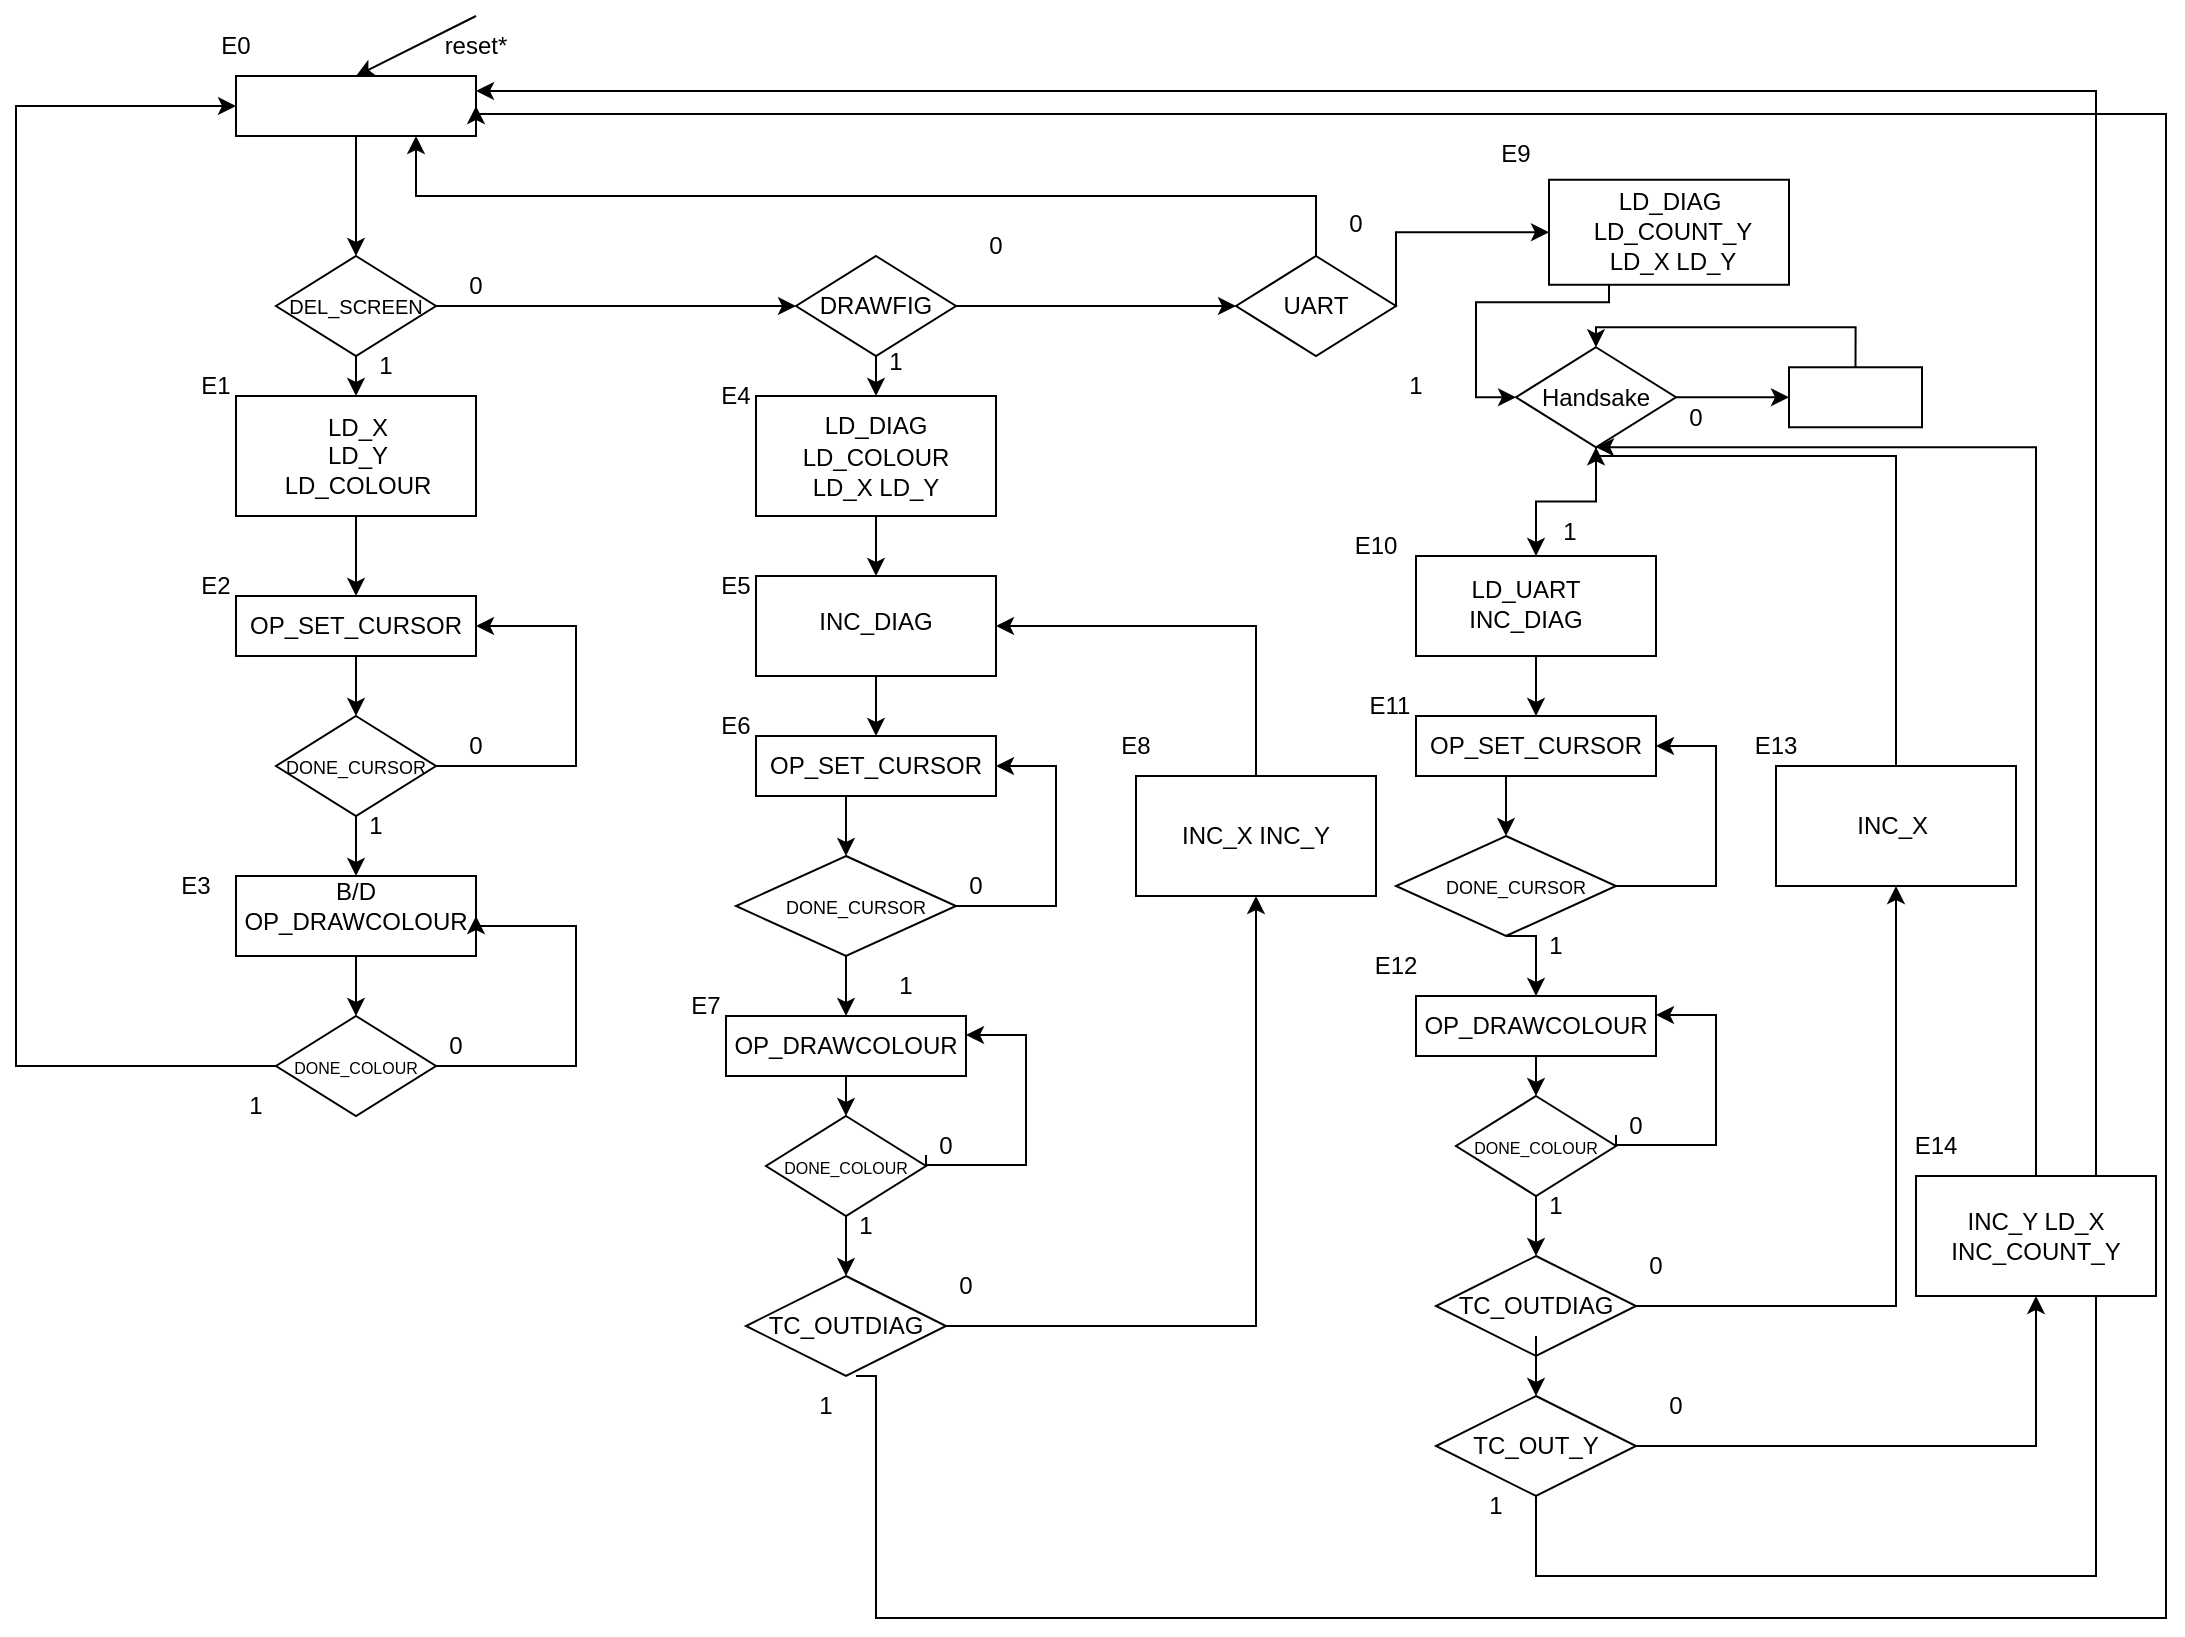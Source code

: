 <mxfile version="22.1.0" type="github">
  <diagram name="Página-1" id="ktos8gUdrFeBo976G_Gd">
    <mxGraphModel dx="1050" dy="542" grid="1" gridSize="10" guides="1" tooltips="1" connect="1" arrows="1" fold="1" page="1" pageScale="1" pageWidth="827" pageHeight="1169" math="0" shadow="0">
      <root>
        <mxCell id="0" />
        <mxCell id="1" parent="0" />
        <mxCell id="_UlSirYJqNhjkGr410jS-20" style="edgeStyle=orthogonalEdgeStyle;rounded=0;orthogonalLoop=1;jettySize=auto;html=1;exitX=0.5;exitY=1;exitDx=0;exitDy=0;entryX=0.5;entryY=0;entryDx=0;entryDy=0;" parent="1" source="_UlSirYJqNhjkGr410jS-1" target="_UlSirYJqNhjkGr410jS-12" edge="1">
          <mxGeometry relative="1" as="geometry" />
        </mxCell>
        <mxCell id="_UlSirYJqNhjkGr410jS-1" value="" style="rounded=0;whiteSpace=wrap;html=1;" parent="1" vertex="1">
          <mxGeometry x="190" y="40" width="120" height="30" as="geometry" />
        </mxCell>
        <mxCell id="_UlSirYJqNhjkGr410jS-23" style="edgeStyle=orthogonalEdgeStyle;rounded=0;orthogonalLoop=1;jettySize=auto;html=1;exitX=0.5;exitY=1;exitDx=0;exitDy=0;" parent="1" source="_UlSirYJqNhjkGr410jS-2" target="_UlSirYJqNhjkGr410jS-5" edge="1">
          <mxGeometry relative="1" as="geometry" />
        </mxCell>
        <mxCell id="_UlSirYJqNhjkGr410jS-2" value="" style="rounded=0;whiteSpace=wrap;html=1;" parent="1" vertex="1">
          <mxGeometry x="190" y="200" width="120" height="60" as="geometry" />
        </mxCell>
        <mxCell id="_UlSirYJqNhjkGr410jS-33" style="edgeStyle=orthogonalEdgeStyle;rounded=0;orthogonalLoop=1;jettySize=auto;html=1;exitX=0.5;exitY=1;exitDx=0;exitDy=0;entryX=0.5;entryY=0;entryDx=0;entryDy=0;" parent="1" source="_UlSirYJqNhjkGr410jS-3" target="_UlSirYJqNhjkGr410jS-4" edge="1">
          <mxGeometry relative="1" as="geometry" />
        </mxCell>
        <mxCell id="_UlSirYJqNhjkGr410jS-3" value="" style="rounded=0;whiteSpace=wrap;html=1;" parent="1" vertex="1">
          <mxGeometry x="450" y="200" width="120" height="60" as="geometry" />
        </mxCell>
        <mxCell id="_UlSirYJqNhjkGr410jS-34" style="edgeStyle=orthogonalEdgeStyle;rounded=0;orthogonalLoop=1;jettySize=auto;html=1;exitX=0.5;exitY=1;exitDx=0;exitDy=0;entryX=0.5;entryY=0;entryDx=0;entryDy=0;" parent="1" source="_UlSirYJqNhjkGr410jS-4" target="_UlSirYJqNhjkGr410jS-6" edge="1">
          <mxGeometry relative="1" as="geometry" />
        </mxCell>
        <mxCell id="_UlSirYJqNhjkGr410jS-4" value="" style="rounded=0;whiteSpace=wrap;html=1;" parent="1" vertex="1">
          <mxGeometry x="450" y="290" width="120" height="50" as="geometry" />
        </mxCell>
        <mxCell id="_UlSirYJqNhjkGr410jS-24" style="edgeStyle=orthogonalEdgeStyle;rounded=0;orthogonalLoop=1;jettySize=auto;html=1;exitX=0.5;exitY=1;exitDx=0;exitDy=0;entryX=0.5;entryY=0;entryDx=0;entryDy=0;" parent="1" source="_UlSirYJqNhjkGr410jS-5" target="_UlSirYJqNhjkGr410jS-15" edge="1">
          <mxGeometry relative="1" as="geometry" />
        </mxCell>
        <mxCell id="_UlSirYJqNhjkGr410jS-5" value="" style="rounded=0;whiteSpace=wrap;html=1;" parent="1" vertex="1">
          <mxGeometry x="190" y="300" width="120" height="30" as="geometry" />
        </mxCell>
        <mxCell id="_UlSirYJqNhjkGr410jS-35" style="edgeStyle=orthogonalEdgeStyle;rounded=0;orthogonalLoop=1;jettySize=auto;html=1;exitX=0.5;exitY=1;exitDx=0;exitDy=0;entryX=0.5;entryY=0;entryDx=0;entryDy=0;" parent="1" source="_UlSirYJqNhjkGr410jS-6" target="_UlSirYJqNhjkGr410jS-14" edge="1">
          <mxGeometry relative="1" as="geometry" />
        </mxCell>
        <mxCell id="_UlSirYJqNhjkGr410jS-6" value="" style="rounded=0;whiteSpace=wrap;html=1;" parent="1" vertex="1">
          <mxGeometry x="450" y="370" width="120" height="30" as="geometry" />
        </mxCell>
        <mxCell id="_UlSirYJqNhjkGr410jS-27" style="edgeStyle=orthogonalEdgeStyle;rounded=0;orthogonalLoop=1;jettySize=auto;html=1;exitX=0.5;exitY=1;exitDx=0;exitDy=0;entryX=0.5;entryY=0;entryDx=0;entryDy=0;" parent="1" source="_UlSirYJqNhjkGr410jS-9" target="_UlSirYJqNhjkGr410jS-16" edge="1">
          <mxGeometry relative="1" as="geometry" />
        </mxCell>
        <mxCell id="_UlSirYJqNhjkGr410jS-9" value="" style="rounded=0;whiteSpace=wrap;html=1;" parent="1" vertex="1">
          <mxGeometry x="190" y="440" width="120" height="40" as="geometry" />
        </mxCell>
        <mxCell id="_UlSirYJqNhjkGr410jS-38" style="edgeStyle=orthogonalEdgeStyle;rounded=0;orthogonalLoop=1;jettySize=auto;html=1;exitX=0.5;exitY=1;exitDx=0;exitDy=0;entryX=0.5;entryY=0;entryDx=0;entryDy=0;" parent="1" source="_UlSirYJqNhjkGr410jS-10" target="_UlSirYJqNhjkGr410jS-17" edge="1">
          <mxGeometry relative="1" as="geometry" />
        </mxCell>
        <mxCell id="_UlSirYJqNhjkGr410jS-10" value="" style="rounded=0;whiteSpace=wrap;html=1;" parent="1" vertex="1">
          <mxGeometry x="435" y="510" width="120" height="30" as="geometry" />
        </mxCell>
        <mxCell id="_UlSirYJqNhjkGr410jS-21" style="edgeStyle=orthogonalEdgeStyle;rounded=0;orthogonalLoop=1;jettySize=auto;html=1;exitX=1;exitY=0.5;exitDx=0;exitDy=0;entryX=0;entryY=0.5;entryDx=0;entryDy=0;" parent="1" source="_UlSirYJqNhjkGr410jS-12" target="_UlSirYJqNhjkGr410jS-13" edge="1">
          <mxGeometry relative="1" as="geometry" />
        </mxCell>
        <mxCell id="_UlSirYJqNhjkGr410jS-22" style="edgeStyle=orthogonalEdgeStyle;rounded=0;orthogonalLoop=1;jettySize=auto;html=1;exitX=0.5;exitY=1;exitDx=0;exitDy=0;entryX=0.5;entryY=0;entryDx=0;entryDy=0;" parent="1" source="_UlSirYJqNhjkGr410jS-12" target="_UlSirYJqNhjkGr410jS-2" edge="1">
          <mxGeometry relative="1" as="geometry" />
        </mxCell>
        <mxCell id="_UlSirYJqNhjkGr410jS-12" value="" style="rhombus;whiteSpace=wrap;html=1;" parent="1" vertex="1">
          <mxGeometry x="210" y="130" width="80" height="50" as="geometry" />
        </mxCell>
        <mxCell id="_UlSirYJqNhjkGr410jS-32" style="edgeStyle=orthogonalEdgeStyle;rounded=0;orthogonalLoop=1;jettySize=auto;html=1;exitX=0.5;exitY=1;exitDx=0;exitDy=0;entryX=0.5;entryY=0;entryDx=0;entryDy=0;" parent="1" source="_UlSirYJqNhjkGr410jS-13" target="_UlSirYJqNhjkGr410jS-3" edge="1">
          <mxGeometry relative="1" as="geometry" />
        </mxCell>
        <mxCell id="O_03wr08w8RwUqYAejeh-3" style="edgeStyle=orthogonalEdgeStyle;rounded=0;orthogonalLoop=1;jettySize=auto;html=1;exitX=1;exitY=0.5;exitDx=0;exitDy=0;entryX=0;entryY=0.5;entryDx=0;entryDy=0;" edge="1" parent="1" source="_UlSirYJqNhjkGr410jS-13" target="O_03wr08w8RwUqYAejeh-1">
          <mxGeometry relative="1" as="geometry" />
        </mxCell>
        <mxCell id="_UlSirYJqNhjkGr410jS-13" value="" style="rhombus;whiteSpace=wrap;html=1;" parent="1" vertex="1">
          <mxGeometry x="470" y="130" width="80" height="50" as="geometry" />
        </mxCell>
        <mxCell id="_UlSirYJqNhjkGr410jS-36" style="edgeStyle=orthogonalEdgeStyle;rounded=0;orthogonalLoop=1;jettySize=auto;html=1;exitX=0.5;exitY=1;exitDx=0;exitDy=0;entryX=0.5;entryY=0;entryDx=0;entryDy=0;" parent="1" source="_UlSirYJqNhjkGr410jS-14" edge="1" target="VZeQ5cAMjkbsc3CMu69g-6">
          <mxGeometry relative="1" as="geometry">
            <mxPoint x="510" y="510" as="targetPoint" />
            <Array as="points">
              <mxPoint x="495" y="500" />
              <mxPoint x="495" y="500" />
            </Array>
          </mxGeometry>
        </mxCell>
        <mxCell id="_UlSirYJqNhjkGr410jS-41" style="edgeStyle=orthogonalEdgeStyle;rounded=0;orthogonalLoop=1;jettySize=auto;html=1;exitX=1;exitY=0.5;exitDx=0;exitDy=0;entryX=1;entryY=0.5;entryDx=0;entryDy=0;" parent="1" source="_UlSirYJqNhjkGr410jS-14" target="_UlSirYJqNhjkGr410jS-6" edge="1">
          <mxGeometry relative="1" as="geometry">
            <Array as="points">
              <mxPoint x="600" y="455" />
              <mxPoint x="600" y="385" />
            </Array>
          </mxGeometry>
        </mxCell>
        <mxCell id="_UlSirYJqNhjkGr410jS-14" value="" style="rhombus;whiteSpace=wrap;html=1;" parent="1" vertex="1">
          <mxGeometry x="440" y="430" width="110" height="50" as="geometry" />
        </mxCell>
        <mxCell id="_UlSirYJqNhjkGr410jS-25" style="edgeStyle=orthogonalEdgeStyle;rounded=0;orthogonalLoop=1;jettySize=auto;html=1;exitX=0.5;exitY=1;exitDx=0;exitDy=0;entryX=0.5;entryY=0;entryDx=0;entryDy=0;" parent="1" source="_UlSirYJqNhjkGr410jS-15" edge="1">
          <mxGeometry relative="1" as="geometry">
            <mxPoint x="250" y="440" as="targetPoint" />
          </mxGeometry>
        </mxCell>
        <mxCell id="_UlSirYJqNhjkGr410jS-30" style="edgeStyle=orthogonalEdgeStyle;rounded=0;orthogonalLoop=1;jettySize=auto;html=1;exitX=1;exitY=0.5;exitDx=0;exitDy=0;entryX=1;entryY=0.5;entryDx=0;entryDy=0;" parent="1" source="_UlSirYJqNhjkGr410jS-15" target="_UlSirYJqNhjkGr410jS-5" edge="1">
          <mxGeometry relative="1" as="geometry">
            <Array as="points">
              <mxPoint x="360" y="385" />
              <mxPoint x="360" y="315" />
            </Array>
          </mxGeometry>
        </mxCell>
        <mxCell id="_UlSirYJqNhjkGr410jS-15" value="" style="rhombus;whiteSpace=wrap;html=1;" parent="1" vertex="1">
          <mxGeometry x="210" y="360" width="80" height="50" as="geometry" />
        </mxCell>
        <mxCell id="_UlSirYJqNhjkGr410jS-28" style="edgeStyle=orthogonalEdgeStyle;rounded=0;orthogonalLoop=1;jettySize=auto;html=1;exitX=1;exitY=0.5;exitDx=0;exitDy=0;entryX=1;entryY=0.5;entryDx=0;entryDy=0;" parent="1" source="_UlSirYJqNhjkGr410jS-16" target="_UlSirYJqNhjkGr410jS-9" edge="1">
          <mxGeometry relative="1" as="geometry">
            <mxPoint x="350" y="470" as="targetPoint" />
            <Array as="points">
              <mxPoint x="360" y="535" />
              <mxPoint x="360" y="465" />
            </Array>
          </mxGeometry>
        </mxCell>
        <mxCell id="_UlSirYJqNhjkGr410jS-29" style="edgeStyle=orthogonalEdgeStyle;rounded=0;orthogonalLoop=1;jettySize=auto;html=1;exitX=0;exitY=0.5;exitDx=0;exitDy=0;entryX=0;entryY=0.5;entryDx=0;entryDy=0;" parent="1" source="_UlSirYJqNhjkGr410jS-16" target="_UlSirYJqNhjkGr410jS-1" edge="1">
          <mxGeometry relative="1" as="geometry">
            <mxPoint x="120" y="220" as="targetPoint" />
            <Array as="points">
              <mxPoint x="80" y="535" />
              <mxPoint x="80" y="55" />
            </Array>
          </mxGeometry>
        </mxCell>
        <mxCell id="_UlSirYJqNhjkGr410jS-16" value="" style="rhombus;whiteSpace=wrap;html=1;" parent="1" vertex="1">
          <mxGeometry x="210" y="510" width="80" height="50" as="geometry" />
        </mxCell>
        <mxCell id="_UlSirYJqNhjkGr410jS-39" style="edgeStyle=orthogonalEdgeStyle;rounded=0;orthogonalLoop=1;jettySize=auto;html=1;exitX=0.5;exitY=1;exitDx=0;exitDy=0;entryX=0.5;entryY=0;entryDx=0;entryDy=0;" parent="1" source="_UlSirYJqNhjkGr410jS-17" target="_UlSirYJqNhjkGr410jS-18" edge="1">
          <mxGeometry relative="1" as="geometry" />
        </mxCell>
        <mxCell id="_UlSirYJqNhjkGr410jS-40" style="edgeStyle=orthogonalEdgeStyle;rounded=0;orthogonalLoop=1;jettySize=auto;html=1;exitX=1;exitY=0.5;exitDx=0;exitDy=0;entryX=1;entryY=0.5;entryDx=0;entryDy=0;" parent="1" edge="1">
          <mxGeometry relative="1" as="geometry">
            <Array as="points">
              <mxPoint x="535" y="584.5" />
              <mxPoint x="585" y="584.5" />
              <mxPoint x="585" y="519.5" />
            </Array>
            <mxPoint x="535" y="579.5" as="sourcePoint" />
            <mxPoint x="555" y="519.5" as="targetPoint" />
          </mxGeometry>
        </mxCell>
        <mxCell id="_UlSirYJqNhjkGr410jS-17" value="" style="rhombus;whiteSpace=wrap;html=1;" parent="1" vertex="1">
          <mxGeometry x="455" y="560" width="80" height="50" as="geometry" />
        </mxCell>
        <mxCell id="_UlSirYJqNhjkGr410jS-44" style="edgeStyle=orthogonalEdgeStyle;rounded=0;orthogonalLoop=1;jettySize=auto;html=1;exitX=0.75;exitY=0;exitDx=0;exitDy=0;entryX=1;entryY=0.5;entryDx=0;entryDy=0;" parent="1" source="_UlSirYJqNhjkGr410jS-76" target="_UlSirYJqNhjkGr410jS-1" edge="1">
          <mxGeometry relative="1" as="geometry">
            <mxPoint x="410" y="58.75" as="targetPoint" />
            <Array as="points">
              <mxPoint x="510" y="690" />
              <mxPoint x="510" y="811" />
              <mxPoint x="1155" y="811" />
              <mxPoint x="1155" y="59" />
              <mxPoint x="310" y="59" />
            </Array>
            <mxPoint x="610" y="701.25" as="sourcePoint" />
          </mxGeometry>
        </mxCell>
        <mxCell id="O_03wr08w8RwUqYAejeh-7" value="" style="edgeStyle=orthogonalEdgeStyle;rounded=0;orthogonalLoop=1;jettySize=auto;html=1;" edge="1" parent="1" source="_UlSirYJqNhjkGr410jS-18" target="O_03wr08w8RwUqYAejeh-6">
          <mxGeometry relative="1" as="geometry" />
        </mxCell>
        <mxCell id="_UlSirYJqNhjkGr410jS-18" value="" style="rhombus;whiteSpace=wrap;html=1;" parent="1" vertex="1">
          <mxGeometry x="445" y="640" width="100" height="50" as="geometry" />
        </mxCell>
        <mxCell id="_UlSirYJqNhjkGr410jS-45" value="E0" style="text;html=1;strokeColor=none;fillColor=none;align=center;verticalAlign=middle;whiteSpace=wrap;rounded=0;" parent="1" vertex="1">
          <mxGeometry x="160" y="10" width="60" height="30" as="geometry" />
        </mxCell>
        <mxCell id="_UlSirYJqNhjkGr410jS-46" value="E1" style="text;html=1;strokeColor=none;fillColor=none;align=center;verticalAlign=middle;whiteSpace=wrap;rounded=0;" parent="1" vertex="1">
          <mxGeometry x="150" y="180" width="60" height="30" as="geometry" />
        </mxCell>
        <mxCell id="_UlSirYJqNhjkGr410jS-47" value="E2" style="text;html=1;strokeColor=none;fillColor=none;align=center;verticalAlign=middle;whiteSpace=wrap;rounded=0;" parent="1" vertex="1">
          <mxGeometry x="150" y="280" width="60" height="30" as="geometry" />
        </mxCell>
        <mxCell id="_UlSirYJqNhjkGr410jS-48" value="E3" style="text;html=1;strokeColor=none;fillColor=none;align=center;verticalAlign=middle;whiteSpace=wrap;rounded=0;" parent="1" vertex="1">
          <mxGeometry x="140" y="430" width="60" height="30" as="geometry" />
        </mxCell>
        <mxCell id="_UlSirYJqNhjkGr410jS-49" value="E4" style="text;html=1;strokeColor=none;fillColor=none;align=center;verticalAlign=middle;whiteSpace=wrap;rounded=0;" parent="1" vertex="1">
          <mxGeometry x="410" y="185" width="60" height="30" as="geometry" />
        </mxCell>
        <mxCell id="_UlSirYJqNhjkGr410jS-50" value="E5" style="text;html=1;strokeColor=none;fillColor=none;align=center;verticalAlign=middle;whiteSpace=wrap;rounded=0;" parent="1" vertex="1">
          <mxGeometry x="410" y="280" width="60" height="30" as="geometry" />
        </mxCell>
        <mxCell id="_UlSirYJqNhjkGr410jS-51" value="E6" style="text;html=1;strokeColor=none;fillColor=none;align=center;verticalAlign=middle;whiteSpace=wrap;rounded=0;" parent="1" vertex="1">
          <mxGeometry x="410" y="350" width="60" height="30" as="geometry" />
        </mxCell>
        <mxCell id="_UlSirYJqNhjkGr410jS-56" value="&lt;font style=&quot;font-size: 10px;&quot;&gt;DEL_SCREEN&lt;/font&gt;" style="text;html=1;strokeColor=none;fillColor=none;align=center;verticalAlign=middle;whiteSpace=wrap;rounded=0;" parent="1" vertex="1">
          <mxGeometry x="205" y="130" width="90" height="50" as="geometry" />
        </mxCell>
        <mxCell id="_UlSirYJqNhjkGr410jS-57" value="DRAWFIG" style="text;html=1;strokeColor=none;fillColor=none;align=center;verticalAlign=middle;whiteSpace=wrap;rounded=0;" parent="1" vertex="1">
          <mxGeometry x="480" y="140" width="60" height="30" as="geometry" />
        </mxCell>
        <mxCell id="_UlSirYJqNhjkGr410jS-58" value="LD_X&lt;br&gt;LD_Y&lt;br&gt;LD_COLOUR" style="text;html=1;strokeColor=none;fillColor=none;align=center;verticalAlign=middle;whiteSpace=wrap;rounded=0;" parent="1" vertex="1">
          <mxGeometry x="221" y="215" width="60" height="30" as="geometry" />
        </mxCell>
        <mxCell id="_UlSirYJqNhjkGr410jS-59" value="LD_DIAG" style="text;html=1;strokeColor=none;fillColor=none;align=center;verticalAlign=middle;whiteSpace=wrap;rounded=0;" parent="1" vertex="1">
          <mxGeometry x="480" y="207.5" width="60" height="15" as="geometry" />
        </mxCell>
        <mxCell id="_UlSirYJqNhjkGr410jS-60" value="&lt;br&gt;INC_DIAG" style="text;html=1;strokeColor=none;fillColor=none;align=center;verticalAlign=middle;whiteSpace=wrap;rounded=0;" parent="1" vertex="1">
          <mxGeometry x="480" y="290" width="60" height="30" as="geometry" />
        </mxCell>
        <mxCell id="_UlSirYJqNhjkGr410jS-61" value="&lt;font style=&quot;font-size: 9px;&quot;&gt;DONE_CURSOR&lt;/font&gt;" style="text;html=1;strokeColor=none;fillColor=none;align=center;verticalAlign=middle;whiteSpace=wrap;rounded=0;" parent="1" vertex="1">
          <mxGeometry x="220" y="370" width="60" height="30" as="geometry" />
        </mxCell>
        <mxCell id="_UlSirYJqNhjkGr410jS-62" value="&lt;font style=&quot;font-size: 9px;&quot;&gt;DONE_CURSOR&lt;/font&gt;" style="text;html=1;strokeColor=none;fillColor=none;align=center;verticalAlign=middle;whiteSpace=wrap;rounded=0;" parent="1" vertex="1">
          <mxGeometry x="470" y="440" width="60" height="30" as="geometry" />
        </mxCell>
        <mxCell id="_UlSirYJqNhjkGr410jS-63" value="B/D&lt;br&gt;OP_DRAWCOLOUR" style="text;html=1;strokeColor=none;fillColor=none;align=center;verticalAlign=middle;whiteSpace=wrap;rounded=0;" parent="1" vertex="1">
          <mxGeometry x="220" y="440" width="60" height="30" as="geometry" />
        </mxCell>
        <mxCell id="_UlSirYJqNhjkGr410jS-64" value="LD_COLOUR&lt;br&gt;&lt;div&gt;LD_X&amp;nbsp;&lt;span style=&quot;background-color: initial;&quot;&gt;LD_Y&lt;/span&gt;&lt;/div&gt;" style="text;html=1;strokeColor=none;fillColor=none;align=center;verticalAlign=middle;whiteSpace=wrap;rounded=0;" parent="1" vertex="1">
          <mxGeometry x="480" y="222.5" width="60" height="30" as="geometry" />
        </mxCell>
        <mxCell id="_UlSirYJqNhjkGr410jS-66" value="&lt;font style=&quot;font-size: 8px;&quot;&gt;DONE_COLOUR&lt;/font&gt;" style="text;html=1;strokeColor=none;fillColor=none;align=center;verticalAlign=middle;whiteSpace=wrap;rounded=0;" parent="1" vertex="1">
          <mxGeometry x="220" y="520" width="60" height="30" as="geometry" />
        </mxCell>
        <mxCell id="_UlSirYJqNhjkGr410jS-67" value="&lt;font style=&quot;font-size: 8px;&quot;&gt;DONE_COLOUR&lt;/font&gt;" style="text;html=1;strokeColor=none;fillColor=none;align=center;verticalAlign=middle;whiteSpace=wrap;rounded=0;" parent="1" vertex="1">
          <mxGeometry x="465" y="570" width="60" height="30" as="geometry" />
        </mxCell>
        <mxCell id="_UlSirYJqNhjkGr410jS-68" value="TC_OUTDIAG" style="text;html=1;strokeColor=none;fillColor=none;align=center;verticalAlign=middle;whiteSpace=wrap;rounded=0;" parent="1" vertex="1">
          <mxGeometry x="465" y="650" width="60" height="30" as="geometry" />
        </mxCell>
        <mxCell id="_UlSirYJqNhjkGr410jS-69" value="0" style="text;html=1;strokeColor=none;fillColor=none;align=center;verticalAlign=middle;whiteSpace=wrap;rounded=0;" parent="1" vertex="1">
          <mxGeometry x="280" y="130" width="60" height="30" as="geometry" />
        </mxCell>
        <mxCell id="_UlSirYJqNhjkGr410jS-70" value="0" style="text;html=1;strokeColor=none;fillColor=none;align=center;verticalAlign=middle;whiteSpace=wrap;rounded=0;" parent="1" vertex="1">
          <mxGeometry x="540" y="110" width="60" height="30" as="geometry" />
        </mxCell>
        <mxCell id="_UlSirYJqNhjkGr410jS-71" value="0" style="text;html=1;strokeColor=none;fillColor=none;align=center;verticalAlign=middle;whiteSpace=wrap;rounded=0;" parent="1" vertex="1">
          <mxGeometry x="280" y="360" width="60" height="30" as="geometry" />
        </mxCell>
        <mxCell id="_UlSirYJqNhjkGr410jS-72" value="0" style="text;html=1;strokeColor=none;fillColor=none;align=center;verticalAlign=middle;whiteSpace=wrap;rounded=0;" parent="1" vertex="1">
          <mxGeometry x="530" y="430" width="60" height="30" as="geometry" />
        </mxCell>
        <mxCell id="_UlSirYJqNhjkGr410jS-73" value="0" style="text;html=1;strokeColor=none;fillColor=none;align=center;verticalAlign=middle;whiteSpace=wrap;rounded=0;" parent="1" vertex="1">
          <mxGeometry x="270" y="510" width="60" height="30" as="geometry" />
        </mxCell>
        <mxCell id="_UlSirYJqNhjkGr410jS-74" value="0" style="text;html=1;strokeColor=none;fillColor=none;align=center;verticalAlign=middle;whiteSpace=wrap;rounded=0;" parent="1" vertex="1">
          <mxGeometry x="515" y="560" width="60" height="30" as="geometry" />
        </mxCell>
        <mxCell id="_UlSirYJqNhjkGr410jS-75" value="0" style="text;html=1;strokeColor=none;fillColor=none;align=center;verticalAlign=middle;whiteSpace=wrap;rounded=0;" parent="1" vertex="1">
          <mxGeometry x="525" y="630" width="60" height="30" as="geometry" />
        </mxCell>
        <mxCell id="_UlSirYJqNhjkGr410jS-76" value="1" style="text;html=1;strokeColor=none;fillColor=none;align=center;verticalAlign=middle;whiteSpace=wrap;rounded=0;" parent="1" vertex="1">
          <mxGeometry x="455" y="690" width="60" height="30" as="geometry" />
        </mxCell>
        <mxCell id="_UlSirYJqNhjkGr410jS-77" value="1" style="text;html=1;strokeColor=none;fillColor=none;align=center;verticalAlign=middle;whiteSpace=wrap;rounded=0;" parent="1" vertex="1">
          <mxGeometry x="475" y="600" width="60" height="30" as="geometry" />
        </mxCell>
        <mxCell id="_UlSirYJqNhjkGr410jS-78" value="1" style="text;html=1;strokeColor=none;fillColor=none;align=center;verticalAlign=middle;whiteSpace=wrap;rounded=0;" parent="1" vertex="1">
          <mxGeometry x="495" y="480" width="60" height="30" as="geometry" />
        </mxCell>
        <mxCell id="_UlSirYJqNhjkGr410jS-79" value="1" style="text;html=1;strokeColor=none;fillColor=none;align=center;verticalAlign=middle;whiteSpace=wrap;rounded=0;" parent="1" vertex="1">
          <mxGeometry x="170" y="540" width="60" height="30" as="geometry" />
        </mxCell>
        <mxCell id="_UlSirYJqNhjkGr410jS-80" value="1" style="text;html=1;strokeColor=none;fillColor=none;align=center;verticalAlign=middle;whiteSpace=wrap;rounded=0;" parent="1" vertex="1">
          <mxGeometry x="230" y="400" width="60" height="30" as="geometry" />
        </mxCell>
        <mxCell id="_UlSirYJqNhjkGr410jS-81" value="1" style="text;html=1;strokeColor=none;fillColor=none;align=center;verticalAlign=middle;whiteSpace=wrap;rounded=0;" parent="1" vertex="1">
          <mxGeometry x="235" y="170" width="60" height="30" as="geometry" />
        </mxCell>
        <mxCell id="_UlSirYJqNhjkGr410jS-82" value="1" style="text;html=1;strokeColor=none;fillColor=none;align=center;verticalAlign=middle;whiteSpace=wrap;rounded=0;" parent="1" vertex="1">
          <mxGeometry x="490" y="167.5" width="60" height="30" as="geometry" />
        </mxCell>
        <mxCell id="VZeQ5cAMjkbsc3CMu69g-1" value="" style="endArrow=classic;html=1;rounded=0;entryX=0.5;entryY=0;entryDx=0;entryDy=0;" parent="1" target="_UlSirYJqNhjkGr410jS-1" edge="1">
          <mxGeometry width="50" height="50" relative="1" as="geometry">
            <mxPoint x="310" y="10" as="sourcePoint" />
            <mxPoint x="440" y="90" as="targetPoint" />
          </mxGeometry>
        </mxCell>
        <mxCell id="VZeQ5cAMjkbsc3CMu69g-2" value="reset*" style="text;html=1;strokeColor=none;fillColor=none;align=center;verticalAlign=middle;whiteSpace=wrap;rounded=0;" parent="1" vertex="1">
          <mxGeometry x="280" y="10" width="60" height="30" as="geometry" />
        </mxCell>
        <mxCell id="VZeQ5cAMjkbsc3CMu69g-3" value="OP_SET_CURSOR" style="text;html=1;strokeColor=none;fillColor=none;align=center;verticalAlign=middle;whiteSpace=wrap;rounded=0;" parent="1" vertex="1">
          <mxGeometry x="220" y="300" width="60" height="30" as="geometry" />
        </mxCell>
        <mxCell id="VZeQ5cAMjkbsc3CMu69g-4" value="OP_SET_CURSOR" style="text;html=1;strokeColor=none;fillColor=none;align=center;verticalAlign=middle;whiteSpace=wrap;rounded=0;" parent="1" vertex="1">
          <mxGeometry x="480" y="370" width="60" height="30" as="geometry" />
        </mxCell>
        <mxCell id="VZeQ5cAMjkbsc3CMu69g-6" value="OP_DRAWCOLOUR" style="text;html=1;strokeColor=none;fillColor=none;align=center;verticalAlign=middle;whiteSpace=wrap;rounded=0;" parent="1" vertex="1">
          <mxGeometry x="465" y="510" width="60" height="30" as="geometry" />
        </mxCell>
        <mxCell id="O_03wr08w8RwUqYAejeh-64" style="edgeStyle=orthogonalEdgeStyle;rounded=0;orthogonalLoop=1;jettySize=auto;html=1;exitX=0.5;exitY=0;exitDx=0;exitDy=0;entryX=0.75;entryY=1;entryDx=0;entryDy=0;" edge="1" parent="1" source="O_03wr08w8RwUqYAejeh-1" target="_UlSirYJqNhjkGr410jS-1">
          <mxGeometry relative="1" as="geometry" />
        </mxCell>
        <mxCell id="O_03wr08w8RwUqYAejeh-81" style="edgeStyle=orthogonalEdgeStyle;rounded=0;orthogonalLoop=1;jettySize=auto;html=1;exitX=1;exitY=0.5;exitDx=0;exitDy=0;entryX=0;entryY=0.5;entryDx=0;entryDy=0;" edge="1" parent="1" source="O_03wr08w8RwUqYAejeh-1" target="O_03wr08w8RwUqYAejeh-4">
          <mxGeometry relative="1" as="geometry">
            <Array as="points">
              <mxPoint x="770" y="118" />
            </Array>
          </mxGeometry>
        </mxCell>
        <mxCell id="O_03wr08w8RwUqYAejeh-1" value="" style="rhombus;whiteSpace=wrap;html=1;" vertex="1" parent="1">
          <mxGeometry x="690" y="130" width="80" height="50" as="geometry" />
        </mxCell>
        <mxCell id="O_03wr08w8RwUqYAejeh-2" value="UART" style="text;html=1;strokeColor=none;fillColor=none;align=center;verticalAlign=middle;whiteSpace=wrap;rounded=0;" vertex="1" parent="1">
          <mxGeometry x="700" y="140" width="60" height="30" as="geometry" />
        </mxCell>
        <mxCell id="O_03wr08w8RwUqYAejeh-77" style="edgeStyle=orthogonalEdgeStyle;rounded=0;orthogonalLoop=1;jettySize=auto;html=1;exitX=0.25;exitY=1;exitDx=0;exitDy=0;entryX=0;entryY=0.5;entryDx=0;entryDy=0;" edge="1" parent="1" source="O_03wr08w8RwUqYAejeh-4" target="O_03wr08w8RwUqYAejeh-58">
          <mxGeometry relative="1" as="geometry">
            <Array as="points">
              <mxPoint x="877" y="153.13" />
              <mxPoint x="810" y="153.13" />
              <mxPoint x="810" y="201.13" />
            </Array>
          </mxGeometry>
        </mxCell>
        <mxCell id="O_03wr08w8RwUqYAejeh-4" value="" style="rounded=0;whiteSpace=wrap;html=1;" vertex="1" parent="1">
          <mxGeometry x="846.5" y="91.88" width="120" height="52.5" as="geometry" />
        </mxCell>
        <mxCell id="O_03wr08w8RwUqYAejeh-8" style="edgeStyle=orthogonalEdgeStyle;rounded=0;orthogonalLoop=1;jettySize=auto;html=1;exitX=0.5;exitY=0;exitDx=0;exitDy=0;entryX=1;entryY=0.5;entryDx=0;entryDy=0;" edge="1" parent="1" source="O_03wr08w8RwUqYAejeh-6" target="_UlSirYJqNhjkGr410jS-4">
          <mxGeometry relative="1" as="geometry" />
        </mxCell>
        <mxCell id="O_03wr08w8RwUqYAejeh-6" value="INC_X INC_Y" style="whiteSpace=wrap;html=1;" vertex="1" parent="1">
          <mxGeometry x="640" y="390" width="120" height="60" as="geometry" />
        </mxCell>
        <mxCell id="O_03wr08w8RwUqYAejeh-10" value="LD_DIAG" style="text;html=1;strokeColor=none;fillColor=none;align=center;verticalAlign=middle;whiteSpace=wrap;rounded=0;" vertex="1" parent="1">
          <mxGeometry x="876.5" y="95" width="60" height="15" as="geometry" />
        </mxCell>
        <mxCell id="O_03wr08w8RwUqYAejeh-11" value="&lt;br&gt;LD_COUNT_Y&lt;br&gt;&lt;div&gt;LD_X&amp;nbsp;&lt;span style=&quot;background-color: initial;&quot;&gt;LD_Y&lt;/span&gt;&lt;/div&gt;" style="text;html=1;strokeColor=none;fillColor=none;align=center;verticalAlign=middle;whiteSpace=wrap;rounded=0;" vertex="1" parent="1">
          <mxGeometry x="876.5" y="103.13" width="63" height="30" as="geometry" />
        </mxCell>
        <mxCell id="O_03wr08w8RwUqYAejeh-12" style="edgeStyle=orthogonalEdgeStyle;rounded=0;orthogonalLoop=1;jettySize=auto;html=1;exitX=0.5;exitY=1;exitDx=0;exitDy=0;entryX=0.5;entryY=0;entryDx=0;entryDy=0;" edge="1" parent="1" source="O_03wr08w8RwUqYAejeh-13" target="O_03wr08w8RwUqYAejeh-15">
          <mxGeometry relative="1" as="geometry" />
        </mxCell>
        <mxCell id="O_03wr08w8RwUqYAejeh-13" value="" style="rounded=0;whiteSpace=wrap;html=1;" vertex="1" parent="1">
          <mxGeometry x="780" y="280" width="120" height="50" as="geometry" />
        </mxCell>
        <mxCell id="O_03wr08w8RwUqYAejeh-14" style="edgeStyle=orthogonalEdgeStyle;rounded=0;orthogonalLoop=1;jettySize=auto;html=1;exitX=0.5;exitY=1;exitDx=0;exitDy=0;entryX=0.5;entryY=0;entryDx=0;entryDy=0;" edge="1" parent="1" source="O_03wr08w8RwUqYAejeh-15" target="O_03wr08w8RwUqYAejeh-20">
          <mxGeometry relative="1" as="geometry" />
        </mxCell>
        <mxCell id="O_03wr08w8RwUqYAejeh-15" value="" style="rounded=0;whiteSpace=wrap;html=1;" vertex="1" parent="1">
          <mxGeometry x="780" y="360" width="120" height="30" as="geometry" />
        </mxCell>
        <mxCell id="O_03wr08w8RwUqYAejeh-16" style="edgeStyle=orthogonalEdgeStyle;rounded=0;orthogonalLoop=1;jettySize=auto;html=1;exitX=0.5;exitY=1;exitDx=0;exitDy=0;entryX=0.5;entryY=0;entryDx=0;entryDy=0;" edge="1" parent="1" source="O_03wr08w8RwUqYAejeh-17" target="O_03wr08w8RwUqYAejeh-23">
          <mxGeometry relative="1" as="geometry" />
        </mxCell>
        <mxCell id="O_03wr08w8RwUqYAejeh-17" value="" style="rounded=0;whiteSpace=wrap;html=1;" vertex="1" parent="1">
          <mxGeometry x="780" y="500" width="120" height="30" as="geometry" />
        </mxCell>
        <mxCell id="O_03wr08w8RwUqYAejeh-18" style="edgeStyle=orthogonalEdgeStyle;rounded=0;orthogonalLoop=1;jettySize=auto;html=1;exitX=0.5;exitY=1;exitDx=0;exitDy=0;entryX=0.5;entryY=0;entryDx=0;entryDy=0;" edge="1" parent="1" source="O_03wr08w8RwUqYAejeh-20">
          <mxGeometry relative="1" as="geometry">
            <mxPoint x="840" y="500" as="targetPoint" />
          </mxGeometry>
        </mxCell>
        <mxCell id="O_03wr08w8RwUqYAejeh-19" style="edgeStyle=orthogonalEdgeStyle;rounded=0;orthogonalLoop=1;jettySize=auto;html=1;exitX=1;exitY=0.5;exitDx=0;exitDy=0;entryX=1;entryY=0.5;entryDx=0;entryDy=0;" edge="1" parent="1" source="O_03wr08w8RwUqYAejeh-20" target="O_03wr08w8RwUqYAejeh-15">
          <mxGeometry relative="1" as="geometry">
            <Array as="points">
              <mxPoint x="930" y="445" />
              <mxPoint x="930" y="375" />
            </Array>
          </mxGeometry>
        </mxCell>
        <mxCell id="O_03wr08w8RwUqYAejeh-20" value="" style="rhombus;whiteSpace=wrap;html=1;" vertex="1" parent="1">
          <mxGeometry x="770" y="420" width="110" height="50" as="geometry" />
        </mxCell>
        <mxCell id="O_03wr08w8RwUqYAejeh-21" style="edgeStyle=orthogonalEdgeStyle;rounded=0;orthogonalLoop=1;jettySize=auto;html=1;exitX=0.5;exitY=1;exitDx=0;exitDy=0;entryX=0.5;entryY=0;entryDx=0;entryDy=0;" edge="1" parent="1" source="O_03wr08w8RwUqYAejeh-23" target="O_03wr08w8RwUqYAejeh-25">
          <mxGeometry relative="1" as="geometry" />
        </mxCell>
        <mxCell id="O_03wr08w8RwUqYAejeh-22" style="edgeStyle=orthogonalEdgeStyle;rounded=0;orthogonalLoop=1;jettySize=auto;html=1;exitX=1;exitY=0.5;exitDx=0;exitDy=0;entryX=1;entryY=0.5;entryDx=0;entryDy=0;" edge="1" parent="1">
          <mxGeometry relative="1" as="geometry">
            <Array as="points">
              <mxPoint x="880" y="574.5" />
              <mxPoint x="930" y="574.5" />
              <mxPoint x="930" y="509.5" />
            </Array>
            <mxPoint x="880" y="569.5" as="sourcePoint" />
            <mxPoint x="900" y="509.5" as="targetPoint" />
          </mxGeometry>
        </mxCell>
        <mxCell id="O_03wr08w8RwUqYAejeh-23" value="" style="rhombus;whiteSpace=wrap;html=1;" vertex="1" parent="1">
          <mxGeometry x="800" y="550" width="80" height="50" as="geometry" />
        </mxCell>
        <mxCell id="O_03wr08w8RwUqYAejeh-24" value="" style="edgeStyle=orthogonalEdgeStyle;rounded=0;orthogonalLoop=1;jettySize=auto;html=1;" edge="1" parent="1" source="O_03wr08w8RwUqYAejeh-25" target="O_03wr08w8RwUqYAejeh-38">
          <mxGeometry relative="1" as="geometry" />
        </mxCell>
        <mxCell id="O_03wr08w8RwUqYAejeh-25" value="" style="rhombus;whiteSpace=wrap;html=1;" vertex="1" parent="1">
          <mxGeometry x="790" y="630" width="100" height="50" as="geometry" />
        </mxCell>
        <mxCell id="O_03wr08w8RwUqYAejeh-26" value="LD_UART&lt;br&gt;INC_DIAG" style="text;html=1;strokeColor=none;fillColor=none;align=center;verticalAlign=middle;whiteSpace=wrap;rounded=0;" vertex="1" parent="1">
          <mxGeometry x="800" y="289" width="70" height="30" as="geometry" />
        </mxCell>
        <mxCell id="O_03wr08w8RwUqYAejeh-27" value="&lt;font style=&quot;font-size: 9px;&quot;&gt;DONE_CURSOR&lt;/font&gt;" style="text;html=1;strokeColor=none;fillColor=none;align=center;verticalAlign=middle;whiteSpace=wrap;rounded=0;" vertex="1" parent="1">
          <mxGeometry x="800" y="430" width="60" height="30" as="geometry" />
        </mxCell>
        <mxCell id="O_03wr08w8RwUqYAejeh-28" value="&lt;font style=&quot;font-size: 8px;&quot;&gt;DONE_COLOUR&lt;/font&gt;" style="text;html=1;strokeColor=none;fillColor=none;align=center;verticalAlign=middle;whiteSpace=wrap;rounded=0;" vertex="1" parent="1">
          <mxGeometry x="810" y="560" width="60" height="30" as="geometry" />
        </mxCell>
        <mxCell id="O_03wr08w8RwUqYAejeh-41" value="" style="edgeStyle=orthogonalEdgeStyle;rounded=0;orthogonalLoop=1;jettySize=auto;html=1;" edge="1" parent="1" source="O_03wr08w8RwUqYAejeh-29" target="O_03wr08w8RwUqYAejeh-40">
          <mxGeometry relative="1" as="geometry" />
        </mxCell>
        <mxCell id="O_03wr08w8RwUqYAejeh-29" value="TC_OUTDIAG" style="text;html=1;strokeColor=none;fillColor=none;align=center;verticalAlign=middle;whiteSpace=wrap;rounded=0;" vertex="1" parent="1">
          <mxGeometry x="810" y="640" width="60" height="30" as="geometry" />
        </mxCell>
        <mxCell id="O_03wr08w8RwUqYAejeh-31" value="0" style="text;html=1;strokeColor=none;fillColor=none;align=center;verticalAlign=middle;whiteSpace=wrap;rounded=0;" vertex="1" parent="1">
          <mxGeometry x="860" y="550" width="60" height="30" as="geometry" />
        </mxCell>
        <mxCell id="O_03wr08w8RwUqYAejeh-32" value="0" style="text;html=1;strokeColor=none;fillColor=none;align=center;verticalAlign=middle;whiteSpace=wrap;rounded=0;" vertex="1" parent="1">
          <mxGeometry x="870" y="620" width="60" height="30" as="geometry" />
        </mxCell>
        <mxCell id="O_03wr08w8RwUqYAejeh-33" value="1" style="text;html=1;strokeColor=none;fillColor=none;align=center;verticalAlign=middle;whiteSpace=wrap;rounded=0;" vertex="1" parent="1">
          <mxGeometry x="820" y="590" width="60" height="30" as="geometry" />
        </mxCell>
        <mxCell id="O_03wr08w8RwUqYAejeh-34" value="1" style="text;html=1;strokeColor=none;fillColor=none;align=center;verticalAlign=middle;whiteSpace=wrap;rounded=0;" vertex="1" parent="1">
          <mxGeometry x="820" y="460" width="60" height="30" as="geometry" />
        </mxCell>
        <mxCell id="O_03wr08w8RwUqYAejeh-35" value="OP_SET_CURSOR" style="text;html=1;strokeColor=none;fillColor=none;align=center;verticalAlign=middle;whiteSpace=wrap;rounded=0;" vertex="1" parent="1">
          <mxGeometry x="810" y="360" width="60" height="30" as="geometry" />
        </mxCell>
        <mxCell id="O_03wr08w8RwUqYAejeh-36" value="OP_DRAWCOLOUR" style="text;html=1;strokeColor=none;fillColor=none;align=center;verticalAlign=middle;whiteSpace=wrap;rounded=0;" vertex="1" parent="1">
          <mxGeometry x="810" y="500" width="60" height="30" as="geometry" />
        </mxCell>
        <mxCell id="O_03wr08w8RwUqYAejeh-37" style="edgeStyle=orthogonalEdgeStyle;rounded=0;orthogonalLoop=1;jettySize=auto;html=1;exitX=0.5;exitY=0;exitDx=0;exitDy=0;entryX=0.5;entryY=1;entryDx=0;entryDy=0;" edge="1" parent="1" source="O_03wr08w8RwUqYAejeh-38" target="O_03wr08w8RwUqYAejeh-58">
          <mxGeometry relative="1" as="geometry">
            <Array as="points">
              <mxPoint x="1020" y="230" />
              <mxPoint x="870" y="230" />
            </Array>
          </mxGeometry>
        </mxCell>
        <mxCell id="O_03wr08w8RwUqYAejeh-38" value="INC_X&amp;nbsp;" style="whiteSpace=wrap;html=1;" vertex="1" parent="1">
          <mxGeometry x="960" y="385" width="120" height="60" as="geometry" />
        </mxCell>
        <mxCell id="O_03wr08w8RwUqYAejeh-42" style="edgeStyle=orthogonalEdgeStyle;rounded=0;orthogonalLoop=1;jettySize=auto;html=1;exitX=0.5;exitY=1;exitDx=0;exitDy=0;entryX=1;entryY=0.25;entryDx=0;entryDy=0;" edge="1" parent="1" source="O_03wr08w8RwUqYAejeh-40" target="_UlSirYJqNhjkGr410jS-1">
          <mxGeometry relative="1" as="geometry">
            <mxPoint x="840" y="800" as="targetPoint" />
            <Array as="points">
              <mxPoint x="840" y="790" />
              <mxPoint x="1120" y="790" />
              <mxPoint x="1120" y="48" />
            </Array>
          </mxGeometry>
        </mxCell>
        <mxCell id="O_03wr08w8RwUqYAejeh-44" value="" style="edgeStyle=orthogonalEdgeStyle;rounded=0;orthogonalLoop=1;jettySize=auto;html=1;" edge="1" parent="1" source="O_03wr08w8RwUqYAejeh-40" target="O_03wr08w8RwUqYAejeh-43">
          <mxGeometry relative="1" as="geometry" />
        </mxCell>
        <mxCell id="O_03wr08w8RwUqYAejeh-40" value="TC_OUT_Y" style="rhombus;whiteSpace=wrap;html=1;" vertex="1" parent="1">
          <mxGeometry x="790" y="700" width="100" height="50" as="geometry" />
        </mxCell>
        <mxCell id="O_03wr08w8RwUqYAejeh-45" style="edgeStyle=orthogonalEdgeStyle;rounded=0;orthogonalLoop=1;jettySize=auto;html=1;exitX=0.5;exitY=0;exitDx=0;exitDy=0;entryX=0.5;entryY=1;entryDx=0;entryDy=0;" edge="1" parent="1" source="O_03wr08w8RwUqYAejeh-43" target="O_03wr08w8RwUqYAejeh-58">
          <mxGeometry relative="1" as="geometry">
            <Array as="points">
              <mxPoint x="1090" y="226" />
            </Array>
          </mxGeometry>
        </mxCell>
        <mxCell id="O_03wr08w8RwUqYAejeh-43" value="INC_Y LD_X INC_COUNT_Y" style="whiteSpace=wrap;html=1;" vertex="1" parent="1">
          <mxGeometry x="1030" y="590" width="120" height="60" as="geometry" />
        </mxCell>
        <mxCell id="O_03wr08w8RwUqYAejeh-46" value="1" style="text;html=1;strokeColor=none;fillColor=none;align=center;verticalAlign=middle;whiteSpace=wrap;rounded=0;" vertex="1" parent="1">
          <mxGeometry x="790" y="740" width="60" height="30" as="geometry" />
        </mxCell>
        <mxCell id="O_03wr08w8RwUqYAejeh-48" value="0" style="text;html=1;strokeColor=none;fillColor=none;align=center;verticalAlign=middle;whiteSpace=wrap;rounded=0;" vertex="1" parent="1">
          <mxGeometry x="880" y="690" width="60" height="30" as="geometry" />
        </mxCell>
        <mxCell id="O_03wr08w8RwUqYAejeh-50" value="E7" style="text;html=1;strokeColor=none;fillColor=none;align=center;verticalAlign=middle;whiteSpace=wrap;rounded=0;" vertex="1" parent="1">
          <mxGeometry x="395" y="490" width="60" height="30" as="geometry" />
        </mxCell>
        <mxCell id="O_03wr08w8RwUqYAejeh-51" value="E8" style="text;html=1;strokeColor=none;fillColor=none;align=center;verticalAlign=middle;whiteSpace=wrap;rounded=0;" vertex="1" parent="1">
          <mxGeometry x="610" y="360" width="60" height="30" as="geometry" />
        </mxCell>
        <mxCell id="O_03wr08w8RwUqYAejeh-52" value="E9" style="text;html=1;strokeColor=none;fillColor=none;align=center;verticalAlign=middle;whiteSpace=wrap;rounded=0;" vertex="1" parent="1">
          <mxGeometry x="800" y="64.38" width="60" height="30" as="geometry" />
        </mxCell>
        <mxCell id="O_03wr08w8RwUqYAejeh-53" value="E10" style="text;html=1;strokeColor=none;fillColor=none;align=center;verticalAlign=middle;whiteSpace=wrap;rounded=0;" vertex="1" parent="1">
          <mxGeometry x="730" y="260" width="60" height="30" as="geometry" />
        </mxCell>
        <mxCell id="O_03wr08w8RwUqYAejeh-54" value="E11" style="text;html=1;strokeColor=none;fillColor=none;align=center;verticalAlign=middle;whiteSpace=wrap;rounded=0;" vertex="1" parent="1">
          <mxGeometry x="737" y="340" width="60" height="30" as="geometry" />
        </mxCell>
        <mxCell id="O_03wr08w8RwUqYAejeh-55" value="E12" style="text;html=1;strokeColor=none;fillColor=none;align=center;verticalAlign=middle;whiteSpace=wrap;rounded=0;" vertex="1" parent="1">
          <mxGeometry x="740" y="470" width="60" height="30" as="geometry" />
        </mxCell>
        <mxCell id="O_03wr08w8RwUqYAejeh-56" value="E13" style="text;html=1;strokeColor=none;fillColor=none;align=center;verticalAlign=middle;whiteSpace=wrap;rounded=0;" vertex="1" parent="1">
          <mxGeometry x="930" y="360" width="60" height="30" as="geometry" />
        </mxCell>
        <mxCell id="O_03wr08w8RwUqYAejeh-57" value="E14" style="text;html=1;strokeColor=none;fillColor=none;align=center;verticalAlign=middle;whiteSpace=wrap;rounded=0;" vertex="1" parent="1">
          <mxGeometry x="1010" y="560" width="60" height="30" as="geometry" />
        </mxCell>
        <mxCell id="O_03wr08w8RwUqYAejeh-71" value="" style="edgeStyle=orthogonalEdgeStyle;rounded=0;orthogonalLoop=1;jettySize=auto;html=1;" edge="1" parent="1" source="O_03wr08w8RwUqYAejeh-58" target="O_03wr08w8RwUqYAejeh-70">
          <mxGeometry relative="1" as="geometry" />
        </mxCell>
        <mxCell id="O_03wr08w8RwUqYAejeh-75" style="edgeStyle=orthogonalEdgeStyle;rounded=0;orthogonalLoop=1;jettySize=auto;html=1;exitX=0.5;exitY=1;exitDx=0;exitDy=0;entryX=0.5;entryY=0;entryDx=0;entryDy=0;" edge="1" parent="1" source="O_03wr08w8RwUqYAejeh-58" target="O_03wr08w8RwUqYAejeh-13">
          <mxGeometry relative="1" as="geometry" />
        </mxCell>
        <mxCell id="O_03wr08w8RwUqYAejeh-58" value="Handsake" style="rhombus;whiteSpace=wrap;html=1;" vertex="1" parent="1">
          <mxGeometry x="830" y="175.63" width="80" height="50" as="geometry" />
        </mxCell>
        <mxCell id="O_03wr08w8RwUqYAejeh-73" style="edgeStyle=orthogonalEdgeStyle;rounded=0;orthogonalLoop=1;jettySize=auto;html=1;exitX=0.5;exitY=0;exitDx=0;exitDy=0;entryX=0.5;entryY=0;entryDx=0;entryDy=0;" edge="1" parent="1" source="O_03wr08w8RwUqYAejeh-70" target="O_03wr08w8RwUqYAejeh-58">
          <mxGeometry relative="1" as="geometry" />
        </mxCell>
        <mxCell id="O_03wr08w8RwUqYAejeh-70" value="" style="whiteSpace=wrap;html=1;" vertex="1" parent="1">
          <mxGeometry x="966.5" y="185.63" width="66.5" height="30" as="geometry" />
        </mxCell>
        <mxCell id="O_03wr08w8RwUqYAejeh-72" value="0" style="text;html=1;strokeColor=none;fillColor=none;align=center;verticalAlign=middle;whiteSpace=wrap;rounded=0;" vertex="1" parent="1">
          <mxGeometry x="890" y="195.63" width="60" height="30" as="geometry" />
        </mxCell>
        <mxCell id="O_03wr08w8RwUqYAejeh-78" value="1" style="text;html=1;strokeColor=none;fillColor=none;align=center;verticalAlign=middle;whiteSpace=wrap;rounded=0;" vertex="1" parent="1">
          <mxGeometry x="750" y="180" width="60" height="30" as="geometry" />
        </mxCell>
        <mxCell id="O_03wr08w8RwUqYAejeh-79" value="1" style="text;html=1;strokeColor=none;fillColor=none;align=center;verticalAlign=middle;whiteSpace=wrap;rounded=0;" vertex="1" parent="1">
          <mxGeometry x="827" y="252.5" width="60" height="30" as="geometry" />
        </mxCell>
        <mxCell id="O_03wr08w8RwUqYAejeh-80" value="0" style="text;html=1;strokeColor=none;fillColor=none;align=center;verticalAlign=middle;whiteSpace=wrap;rounded=0;" vertex="1" parent="1">
          <mxGeometry x="720" y="98.75" width="60" height="30" as="geometry" />
        </mxCell>
      </root>
    </mxGraphModel>
  </diagram>
</mxfile>
